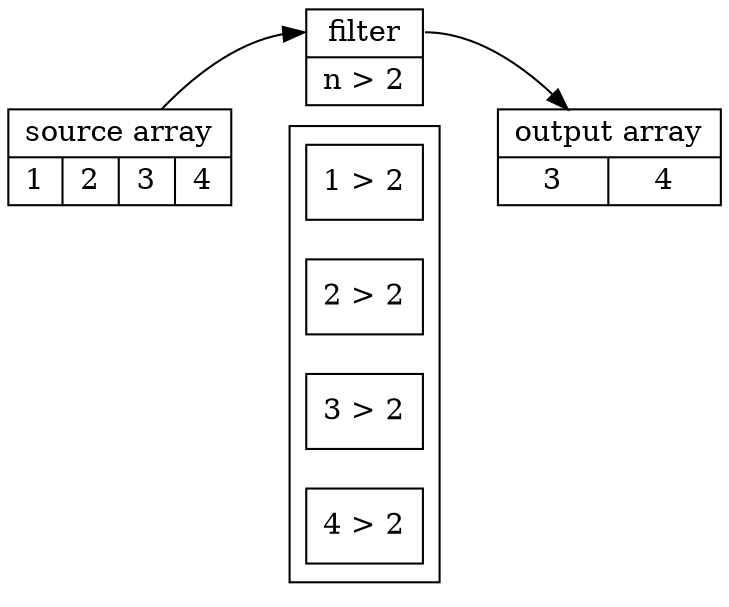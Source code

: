 digraph Filter {

  // ###########################################################################
  graph [rankdir=LR];
  node [shape=record];
  edge [];

  // ###########################################################################
  source [label="source array | {<f1> 1 | <f2> 2 | <f3> 3 | <f4> 4}"];
  dest   [label="output array | {<f1> 3 | <f2> 4 }"];
  filter [label="<f1> filter | <f2> n &gt; 2"];

  // ###########################################################################
  source -> filter:f1 -> dest;

  // ###########################################################################
  subgraph cluster_1 {
    rank=same;

    a [label="1 &gt; 2"];
    b [label="2 &gt; 2"];
    c [label="3 &gt; 2"];
    d [label="4 &gt; 2"];
  }

  // ###########################################################################
  source:f1 -> a -> dest:f1 [style=invis];
  source:f2 -> b -> dest:f2 [style=invis];
}
